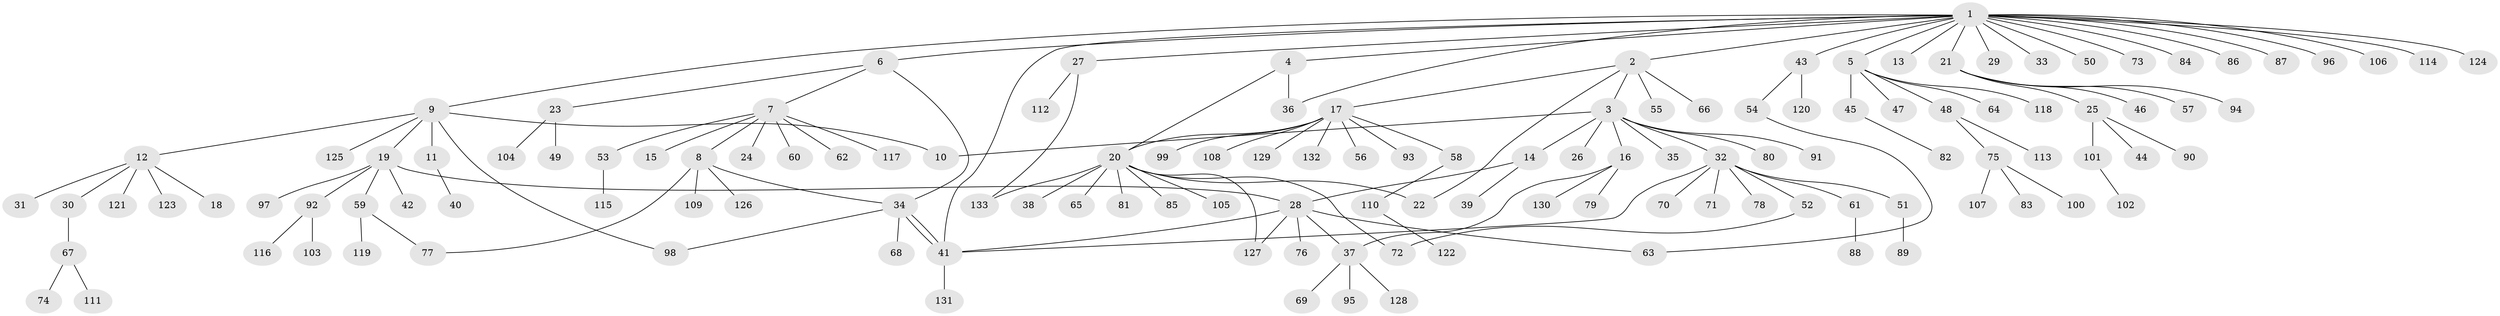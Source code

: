 // coarse degree distribution, {22: 0.010752688172043012, 6: 0.06451612903225806, 10: 0.010752688172043012, 3: 0.03225806451612903, 4: 0.010752688172043012, 5: 0.03225806451612903, 7: 0.021505376344086023, 2: 0.16129032258064516, 1: 0.6344086021505376, 8: 0.010752688172043012, 11: 0.010752688172043012}
// Generated by graph-tools (version 1.1) at 2025/18/03/04/25 18:18:06]
// undirected, 133 vertices, 149 edges
graph export_dot {
graph [start="1"]
  node [color=gray90,style=filled];
  1;
  2;
  3;
  4;
  5;
  6;
  7;
  8;
  9;
  10;
  11;
  12;
  13;
  14;
  15;
  16;
  17;
  18;
  19;
  20;
  21;
  22;
  23;
  24;
  25;
  26;
  27;
  28;
  29;
  30;
  31;
  32;
  33;
  34;
  35;
  36;
  37;
  38;
  39;
  40;
  41;
  42;
  43;
  44;
  45;
  46;
  47;
  48;
  49;
  50;
  51;
  52;
  53;
  54;
  55;
  56;
  57;
  58;
  59;
  60;
  61;
  62;
  63;
  64;
  65;
  66;
  67;
  68;
  69;
  70;
  71;
  72;
  73;
  74;
  75;
  76;
  77;
  78;
  79;
  80;
  81;
  82;
  83;
  84;
  85;
  86;
  87;
  88;
  89;
  90;
  91;
  92;
  93;
  94;
  95;
  96;
  97;
  98;
  99;
  100;
  101;
  102;
  103;
  104;
  105;
  106;
  107;
  108;
  109;
  110;
  111;
  112;
  113;
  114;
  115;
  116;
  117;
  118;
  119;
  120;
  121;
  122;
  123;
  124;
  125;
  126;
  127;
  128;
  129;
  130;
  131;
  132;
  133;
  1 -- 2;
  1 -- 4;
  1 -- 5;
  1 -- 6;
  1 -- 9;
  1 -- 13;
  1 -- 21;
  1 -- 27;
  1 -- 29;
  1 -- 33;
  1 -- 36;
  1 -- 41;
  1 -- 43;
  1 -- 50;
  1 -- 73;
  1 -- 84;
  1 -- 86;
  1 -- 87;
  1 -- 96;
  1 -- 106;
  1 -- 114;
  1 -- 124;
  2 -- 3;
  2 -- 17;
  2 -- 22;
  2 -- 55;
  2 -- 66;
  3 -- 10;
  3 -- 14;
  3 -- 16;
  3 -- 26;
  3 -- 32;
  3 -- 35;
  3 -- 80;
  3 -- 91;
  4 -- 20;
  4 -- 36;
  5 -- 45;
  5 -- 47;
  5 -- 48;
  5 -- 64;
  5 -- 118;
  6 -- 7;
  6 -- 23;
  6 -- 34;
  7 -- 8;
  7 -- 15;
  7 -- 24;
  7 -- 53;
  7 -- 60;
  7 -- 62;
  7 -- 117;
  8 -- 34;
  8 -- 77;
  8 -- 109;
  8 -- 126;
  9 -- 10;
  9 -- 11;
  9 -- 12;
  9 -- 19;
  9 -- 98;
  9 -- 125;
  11 -- 40;
  12 -- 18;
  12 -- 30;
  12 -- 31;
  12 -- 121;
  12 -- 123;
  14 -- 28;
  14 -- 39;
  16 -- 37;
  16 -- 79;
  16 -- 130;
  17 -- 20;
  17 -- 56;
  17 -- 58;
  17 -- 93;
  17 -- 99;
  17 -- 108;
  17 -- 129;
  17 -- 132;
  19 -- 28;
  19 -- 42;
  19 -- 59;
  19 -- 92;
  19 -- 97;
  20 -- 22;
  20 -- 38;
  20 -- 65;
  20 -- 72;
  20 -- 81;
  20 -- 85;
  20 -- 105;
  20 -- 127;
  20 -- 133;
  21 -- 25;
  21 -- 46;
  21 -- 57;
  21 -- 94;
  23 -- 49;
  23 -- 104;
  25 -- 44;
  25 -- 90;
  25 -- 101;
  27 -- 112;
  27 -- 133;
  28 -- 37;
  28 -- 41;
  28 -- 63;
  28 -- 76;
  28 -- 127;
  30 -- 67;
  32 -- 41;
  32 -- 51;
  32 -- 52;
  32 -- 61;
  32 -- 70;
  32 -- 71;
  32 -- 78;
  34 -- 41;
  34 -- 41;
  34 -- 68;
  34 -- 98;
  37 -- 69;
  37 -- 95;
  37 -- 128;
  41 -- 131;
  43 -- 54;
  43 -- 120;
  45 -- 82;
  48 -- 75;
  48 -- 113;
  51 -- 89;
  52 -- 72;
  53 -- 115;
  54 -- 63;
  58 -- 110;
  59 -- 77;
  59 -- 119;
  61 -- 88;
  67 -- 74;
  67 -- 111;
  75 -- 83;
  75 -- 100;
  75 -- 107;
  92 -- 103;
  92 -- 116;
  101 -- 102;
  110 -- 122;
}
